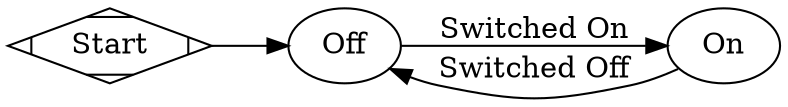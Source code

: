 // XSM Tutorial - Extended State Machine Tutorial
// Basic State Machine - Graphviz Dot
// Directed Graph
digraph G {
    rankdir=LR; // Left to Right, instead of Top to Bottom
    //nodesep=.55; // Ensure nodes are separated by at least .55... units?
    overlap=false; // Nodes are not allowed to overlap.
    compound=true; // Allow edges between clusters

    Start [shape=Mdiamond];

    edge [label = ""];
    Start -> Off;
    
    edge [label = "Switched On"];
    Off -> On;
    
    // Increased the weight here to allow for more label readability.
    edge [label = "Switched Off"];
    On -> Off;
}
